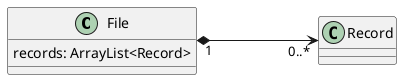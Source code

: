 @startuml q3
left to right direction
class File{
    records: ArrayList<Record>
}

class Record

File "1" *---> "0..*" Record

@enduml